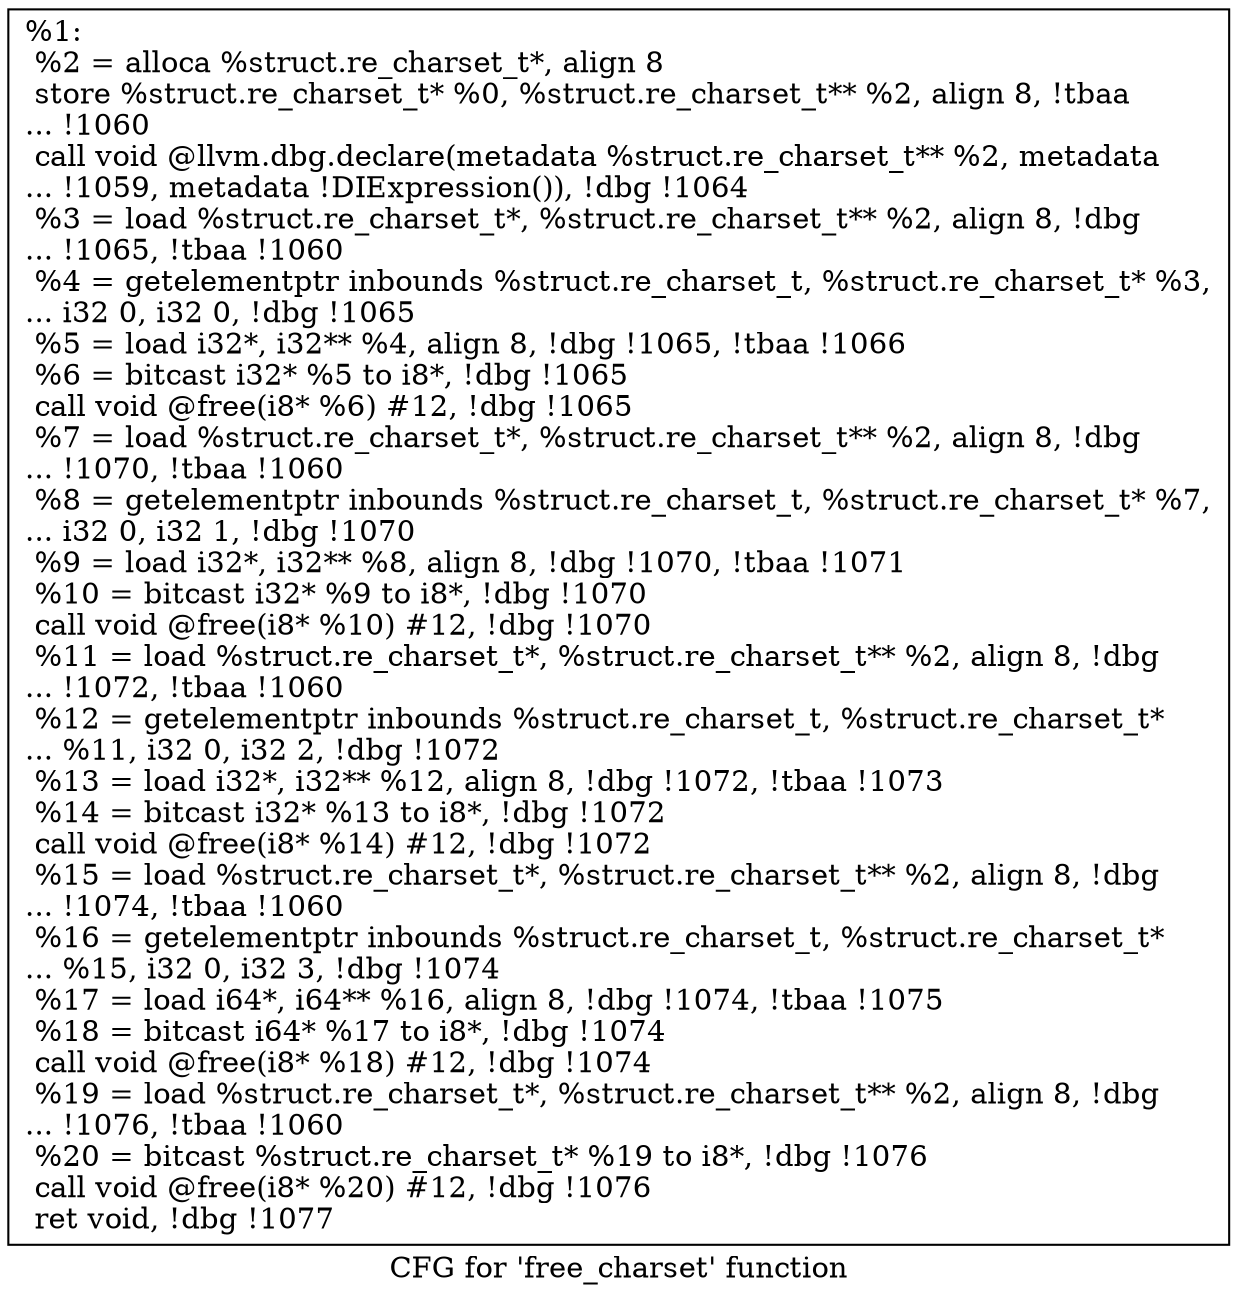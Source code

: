 digraph "CFG for 'free_charset' function" {
	label="CFG for 'free_charset' function";

	Node0xbd1840 [shape=record,label="{%1:\l  %2 = alloca %struct.re_charset_t*, align 8\l  store %struct.re_charset_t* %0, %struct.re_charset_t** %2, align 8, !tbaa\l... !1060\l  call void @llvm.dbg.declare(metadata %struct.re_charset_t** %2, metadata\l... !1059, metadata !DIExpression()), !dbg !1064\l  %3 = load %struct.re_charset_t*, %struct.re_charset_t** %2, align 8, !dbg\l... !1065, !tbaa !1060\l  %4 = getelementptr inbounds %struct.re_charset_t, %struct.re_charset_t* %3,\l... i32 0, i32 0, !dbg !1065\l  %5 = load i32*, i32** %4, align 8, !dbg !1065, !tbaa !1066\l  %6 = bitcast i32* %5 to i8*, !dbg !1065\l  call void @free(i8* %6) #12, !dbg !1065\l  %7 = load %struct.re_charset_t*, %struct.re_charset_t** %2, align 8, !dbg\l... !1070, !tbaa !1060\l  %8 = getelementptr inbounds %struct.re_charset_t, %struct.re_charset_t* %7,\l... i32 0, i32 1, !dbg !1070\l  %9 = load i32*, i32** %8, align 8, !dbg !1070, !tbaa !1071\l  %10 = bitcast i32* %9 to i8*, !dbg !1070\l  call void @free(i8* %10) #12, !dbg !1070\l  %11 = load %struct.re_charset_t*, %struct.re_charset_t** %2, align 8, !dbg\l... !1072, !tbaa !1060\l  %12 = getelementptr inbounds %struct.re_charset_t, %struct.re_charset_t*\l... %11, i32 0, i32 2, !dbg !1072\l  %13 = load i32*, i32** %12, align 8, !dbg !1072, !tbaa !1073\l  %14 = bitcast i32* %13 to i8*, !dbg !1072\l  call void @free(i8* %14) #12, !dbg !1072\l  %15 = load %struct.re_charset_t*, %struct.re_charset_t** %2, align 8, !dbg\l... !1074, !tbaa !1060\l  %16 = getelementptr inbounds %struct.re_charset_t, %struct.re_charset_t*\l... %15, i32 0, i32 3, !dbg !1074\l  %17 = load i64*, i64** %16, align 8, !dbg !1074, !tbaa !1075\l  %18 = bitcast i64* %17 to i8*, !dbg !1074\l  call void @free(i8* %18) #12, !dbg !1074\l  %19 = load %struct.re_charset_t*, %struct.re_charset_t** %2, align 8, !dbg\l... !1076, !tbaa !1060\l  %20 = bitcast %struct.re_charset_t* %19 to i8*, !dbg !1076\l  call void @free(i8* %20) #12, !dbg !1076\l  ret void, !dbg !1077\l}"];
}
